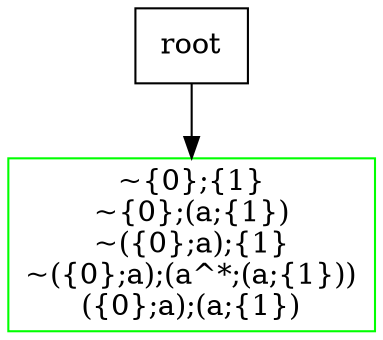 digraph {
node[shape="box"]
N0x149f04240[label="~{0};{1}
~{0};(a;{1})
~({0};a);{1}
~({0};a);(a^*;(a;{1}))
({0};a);(a;{1})
", color=green];
root -> N0x149f04240;
}
